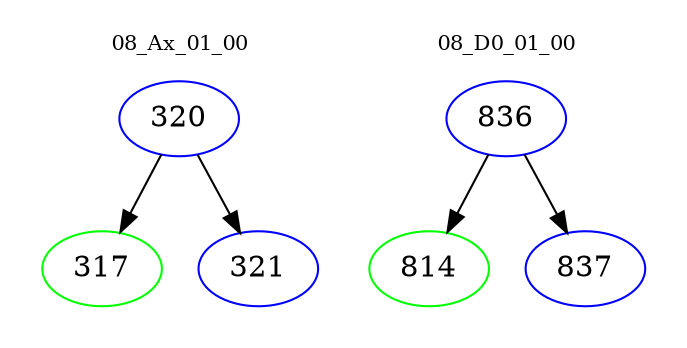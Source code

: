 digraph{
subgraph cluster_0 {
color = white
label = "08_Ax_01_00";
fontsize=10;
T0_320 [label="320", color="blue"]
T0_320 -> T0_317 [color="black"]
T0_317 [label="317", color="green"]
T0_320 -> T0_321 [color="black"]
T0_321 [label="321", color="blue"]
}
subgraph cluster_1 {
color = white
label = "08_D0_01_00";
fontsize=10;
T1_836 [label="836", color="blue"]
T1_836 -> T1_814 [color="black"]
T1_814 [label="814", color="green"]
T1_836 -> T1_837 [color="black"]
T1_837 [label="837", color="blue"]
}
}
